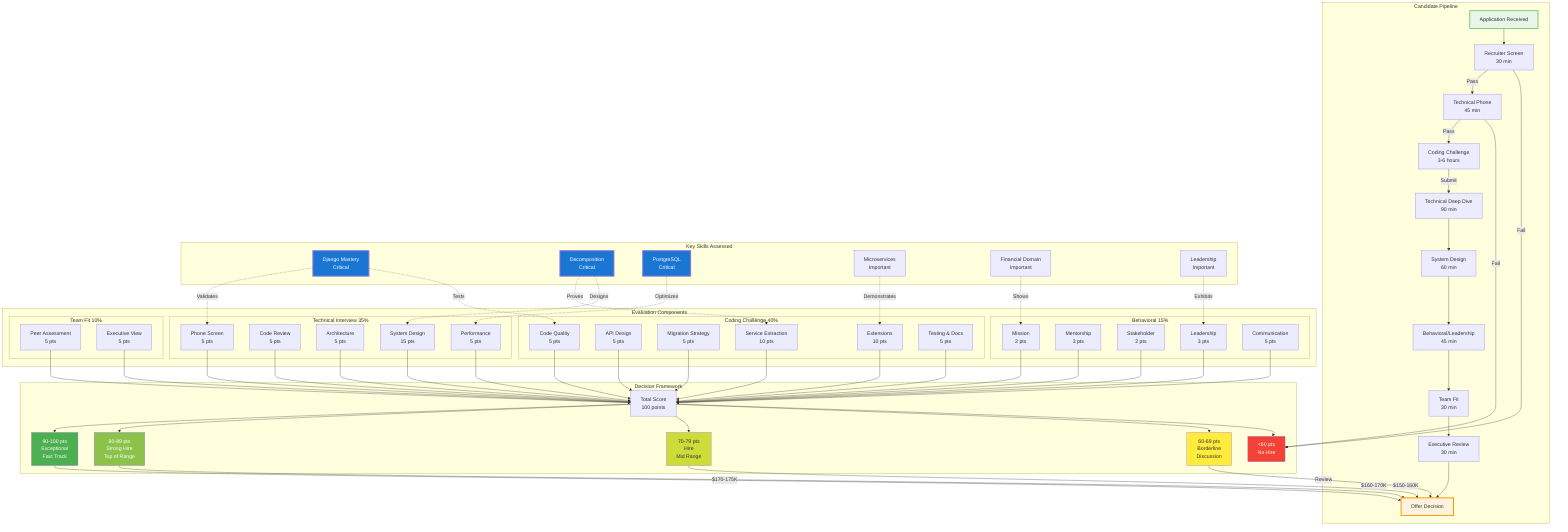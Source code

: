 graph TB
    %% Phase 3: Complete Evaluation Process Flow
    
    subgraph "Candidate Pipeline"
        APPLY[Application Received]
        SCREEN[Recruiter Screen<br/>30 min]
        TECH[Technical Phone<br/>45 min]
        CHALLENGE[Coding Challenge<br/>3-6 hours]
        DEEPDIVE[Technical Deep Dive<br/>90 min]
        SYSDESIGN[System Design<br/>60 min]
        BEHAVIORAL[Behavioral/Leadership<br/>45 min]
        TEAM[Team Fit<br/>30 min]
        EXEC[Executive Review<br/>30 min]
        OFFER[Offer Decision]
    end
    
    subgraph "Evaluation Components"
        subgraph "Coding Challenge 40%"
            CE1[Service Extraction<br/>10 pts]
            CE2[API Design<br/>5 pts]
            CE3[Migration Strategy<br/>5 pts]
            CE4[Code Quality<br/>5 pts]
            CE5[Extensions<br/>10 pts]
            CE6[Testing & Docs<br/>5 pts]
        end
        
        subgraph "Technical Interview 35%"
            TI1[Phone Screen<br/>5 pts]
            TI2[Code Review<br/>5 pts]
            TI3[Architecture<br/>5 pts]
            TI4[Performance<br/>5 pts]
            TI5[System Design<br/>15 pts]
        end
        
        subgraph "Behavioral 15%"
            BH1[Leadership<br/>3 pts]
            BH2[Mentorship<br/>3 pts]
            BH3[Stakeholder<br/>2 pts]
            BH4[Mission<br/>2 pts]
            BH5[Communication<br/>5 pts]
        end
        
        subgraph "Team Fit 10%"
            TF1[Peer Assessment<br/>5 pts]
            TF2[Executive View<br/>5 pts]
        end
    end
    
    subgraph "Decision Framework"
        SCORE[Total Score<br/>100 points]
        
        EXCEPTIONAL[90-100 pts<br/>Exceptional<br/>Fast Track]
        STRONG[80-89 pts<br/>Strong Hire<br/>Top of Range]
        HIRE[70-79 pts<br/>Hire<br/>Mid Range]
        BORDERLINE[60-69 pts<br/>Borderline<br/>Discussion]
        REJECT[<60 pts<br/>No Hire]
    end
    
    subgraph "Key Skills Assessed"
        DJANGO[Django Mastery<br/>Critical]
        DECOMP[Decomposition<br/>Critical]
        POSTGRES[PostgreSQL<br/>Critical]
        MICRO[Microservices<br/>Important]
        FINTECH[Financial Domain<br/>Important]
        LEADER[Leadership<br/>Important]
    end
    
    %% Flow connections
    APPLY --> SCREEN
    SCREEN -->|Pass| TECH
    SCREEN -->|Fail| REJECT
    TECH -->|Pass| CHALLENGE
    TECH -->|Fail| REJECT
    CHALLENGE -->|Submit| DEEPDIVE
    DEEPDIVE --> SYSDESIGN
    SYSDESIGN --> BEHAVIORAL
    BEHAVIORAL --> TEAM
    TEAM --> EXEC
    EXEC --> OFFER
    
    %% Scoring connections
    CE1 & CE2 & CE3 & CE4 & CE5 & CE6 --> SCORE
    TI1 & TI2 & TI3 & TI4 & TI5 --> SCORE
    BH1 & BH2 & BH3 & BH4 & BH5 --> SCORE
    TF1 & TF2 --> SCORE
    
    SCORE --> EXCEPTIONAL
    SCORE --> STRONG  
    SCORE --> HIRE
    SCORE --> BORDERLINE
    SCORE --> REJECT
    
    %% Skills mapping
    DJANGO -.->|Validates| TI1
    DJANGO -.->|Tests| CE4
    DECOMP -.->|Proves| CE1
    DECOMP -.->|Designs| TI5
    POSTGRES -.->|Optimizes| TI4
    MICRO -.->|Demonstrates| CE5
    FINTECH -.->|Shows| BH4
    LEADER -.->|Exhibits| BH1
    
    %% Offer determination
    EXCEPTIONAL -->|$170-175K| OFFER
    STRONG -->|$160-170K| OFFER
    HIRE -->|$150-160K| OFFER
    BORDERLINE -->|Review| OFFER
    
    %% Style critical elements
    style APPLY fill:#e8f5e9,stroke:#4caf50,stroke-width:2px
    style OFFER fill:#fff3e0,stroke:#ff9800,stroke-width:3px
    style EXCEPTIONAL fill:#4caf50,color:#fff
    style STRONG fill:#8bc34a,color:#fff
    style HIRE fill:#cddc39
    style BORDERLINE fill:#ffeb3b
    style REJECT fill:#f44336,color:#fff
    
    style DJANGO fill:#1976d2,color:#fff,stroke-width:3px
    style DECOMP fill:#1976d2,color:#fff,stroke-width:3px
    style POSTGRES fill:#1976d2,color:#fff,stroke-width:3px